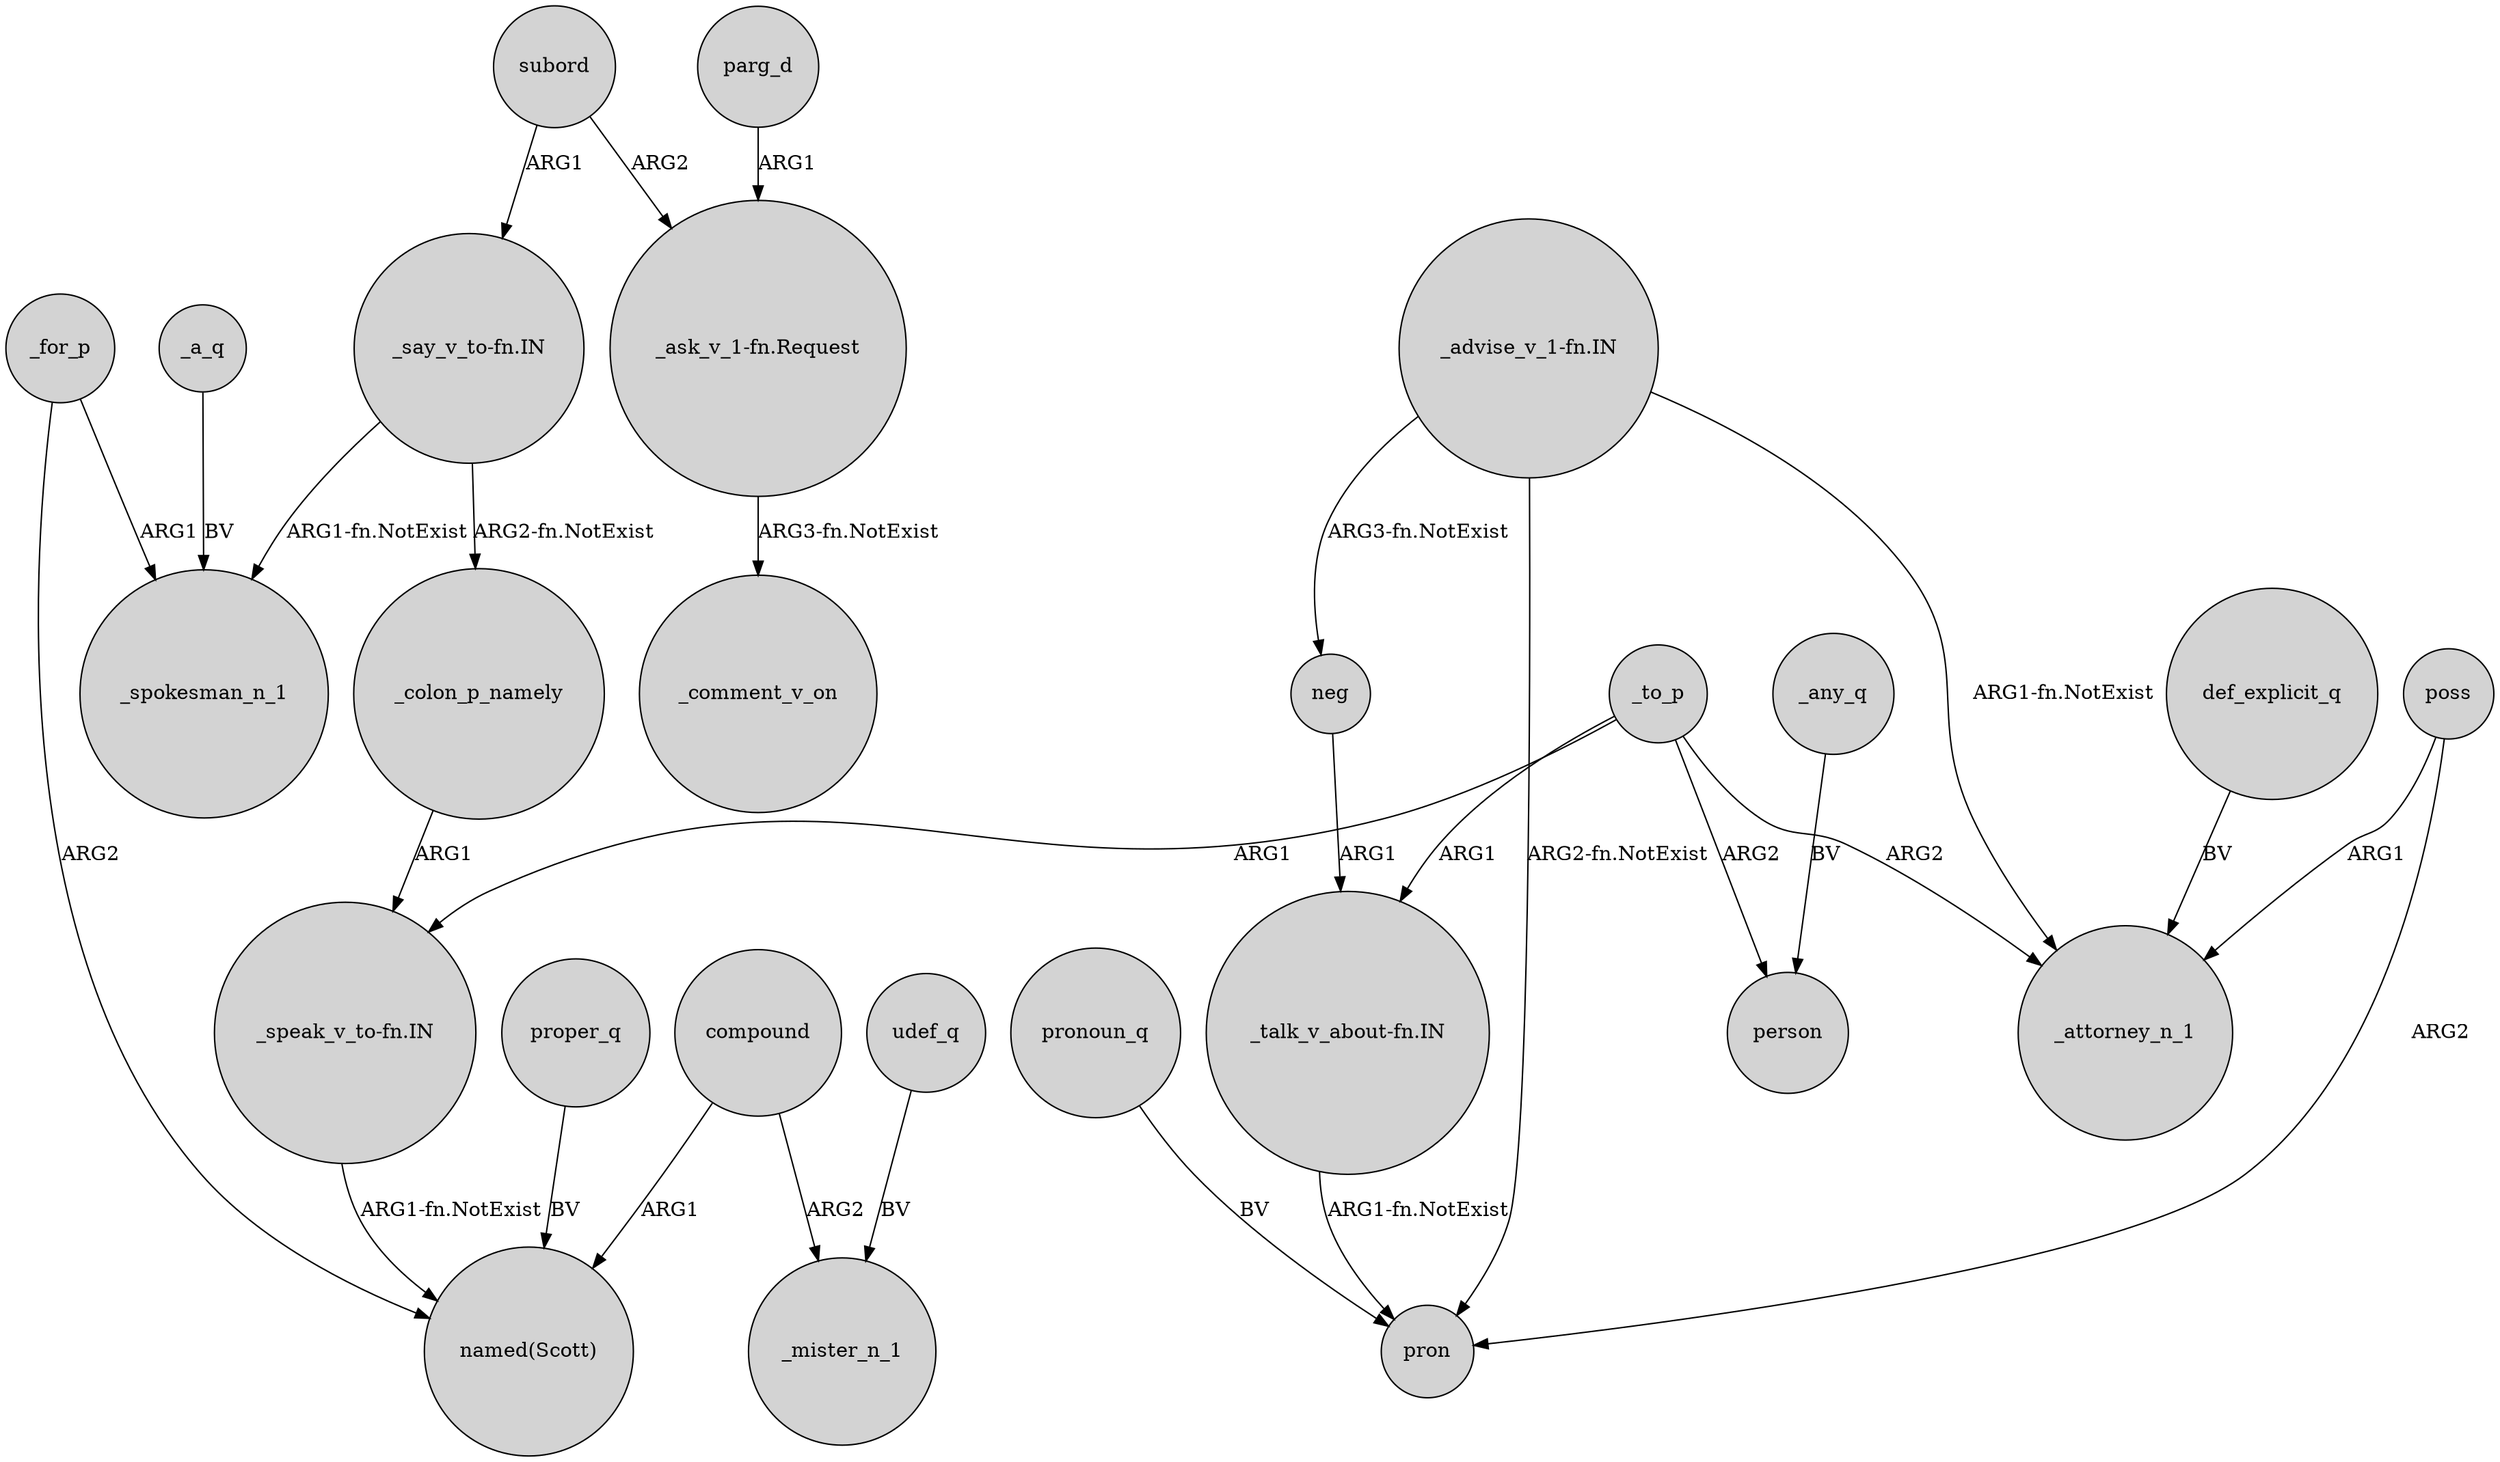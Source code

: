 digraph {
	node [shape=circle style=filled]
	_for_p -> "named(Scott)" [label=ARG2]
	compound -> "named(Scott)" [label=ARG1]
	_for_p -> _spokesman_n_1 [label=ARG1]
	poss -> _attorney_n_1 [label=ARG1]
	def_explicit_q -> _attorney_n_1 [label=BV]
	"_advise_v_1-fn.IN" -> neg [label="ARG3-fn.NotExist"]
	poss -> pron [label=ARG2]
	_to_p -> "_speak_v_to-fn.IN" [label=ARG1]
	_colon_p_namely -> "_speak_v_to-fn.IN" [label=ARG1]
	"_say_v_to-fn.IN" -> _colon_p_namely [label="ARG2-fn.NotExist"]
	compound -> _mister_n_1 [label=ARG2]
	subord -> "_ask_v_1-fn.Request" [label=ARG2]
	_to_p -> _attorney_n_1 [label=ARG2]
	parg_d -> "_ask_v_1-fn.Request" [label=ARG1]
	"_advise_v_1-fn.IN" -> _attorney_n_1 [label="ARG1-fn.NotExist"]
	_to_p -> "_talk_v_about-fn.IN" [label=ARG1]
	udef_q -> _mister_n_1 [label=BV]
	subord -> "_say_v_to-fn.IN" [label=ARG1]
	"_advise_v_1-fn.IN" -> pron [label="ARG2-fn.NotExist"]
	pronoun_q -> pron [label=BV]
	proper_q -> "named(Scott)" [label=BV]
	"_speak_v_to-fn.IN" -> "named(Scott)" [label="ARG1-fn.NotExist"]
	neg -> "_talk_v_about-fn.IN" [label=ARG1]
	"_say_v_to-fn.IN" -> _spokesman_n_1 [label="ARG1-fn.NotExist"]
	_a_q -> _spokesman_n_1 [label=BV]
	_any_q -> person [label=BV]
	"_ask_v_1-fn.Request" -> _comment_v_on [label="ARG3-fn.NotExist"]
	"_talk_v_about-fn.IN" -> pron [label="ARG1-fn.NotExist"]
	_to_p -> person [label=ARG2]
}
